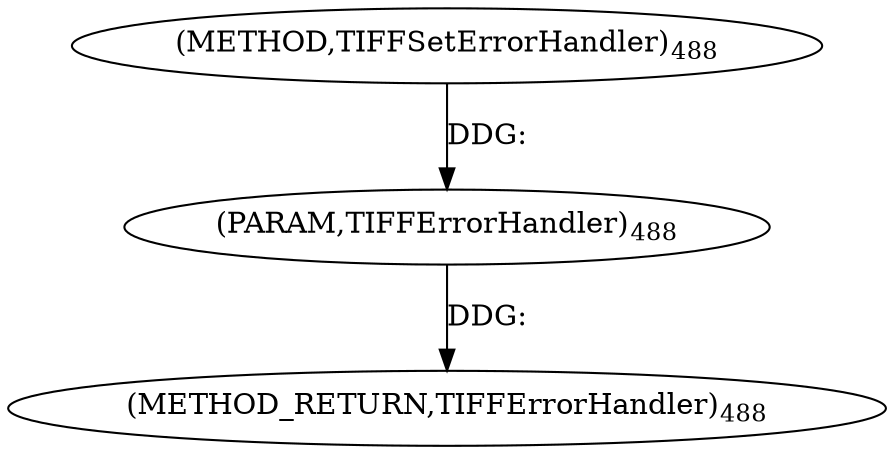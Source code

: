digraph "TIFFSetErrorHandler" {  
"8973" [label = <(METHOD,TIFFSetErrorHandler)<SUB>488</SUB>> ]
"8975" [label = <(METHOD_RETURN,TIFFErrorHandler)<SUB>488</SUB>> ]
"8974" [label = <(PARAM,TIFFErrorHandler)<SUB>488</SUB>> ]
  "8974" -> "8975"  [ label = "DDG: "] 
  "8973" -> "8974"  [ label = "DDG: "] 
}
